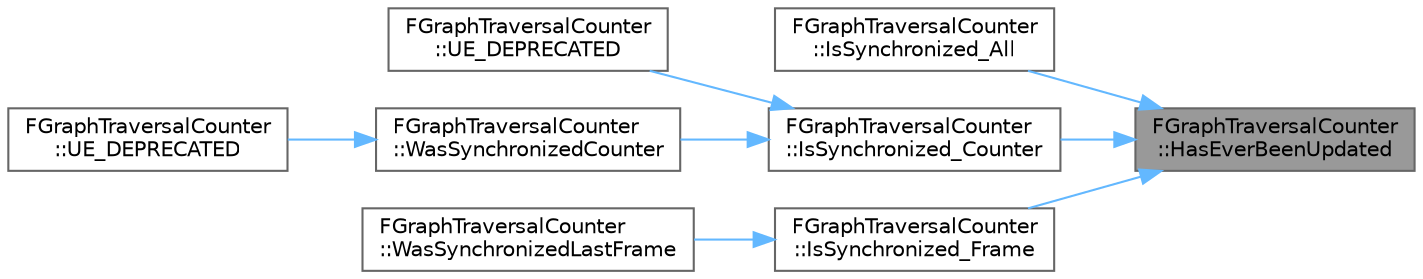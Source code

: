 digraph "FGraphTraversalCounter::HasEverBeenUpdated"
{
 // INTERACTIVE_SVG=YES
 // LATEX_PDF_SIZE
  bgcolor="transparent";
  edge [fontname=Helvetica,fontsize=10,labelfontname=Helvetica,labelfontsize=10];
  node [fontname=Helvetica,fontsize=10,shape=box,height=0.2,width=0.4];
  rankdir="RL";
  Node1 [id="Node000001",label="FGraphTraversalCounter\l::HasEverBeenUpdated",height=0.2,width=0.4,color="gray40", fillcolor="grey60", style="filled", fontcolor="black",tooltip=" "];
  Node1 -> Node2 [id="edge1_Node000001_Node000002",dir="back",color="steelblue1",style="solid",tooltip=" "];
  Node2 [id="Node000002",label="FGraphTraversalCounter\l::IsSynchronized_All",height=0.2,width=0.4,color="grey40", fillcolor="white", style="filled",URL="$d3/d00/structFGraphTraversalCounter.html#a114727662d528e83e33a8da3a347bcb8",tooltip="Check that both the internal counter and global frame are both in sync between this counter and anoth..."];
  Node1 -> Node3 [id="edge2_Node000001_Node000003",dir="back",color="steelblue1",style="solid",tooltip=" "];
  Node3 [id="Node000003",label="FGraphTraversalCounter\l::IsSynchronized_Counter",height=0.2,width=0.4,color="grey40", fillcolor="white", style="filled",URL="$d3/d00/structFGraphTraversalCounter.html#aa159fd94b71a71673aa98bf3e7159ac5",tooltip="Check whether the internal counter is synchronized between this and another counter."];
  Node3 -> Node4 [id="edge3_Node000003_Node000004",dir="back",color="steelblue1",style="solid",tooltip=" "];
  Node4 [id="Node000004",label="FGraphTraversalCounter\l::UE_DEPRECATED",height=0.2,width=0.4,color="grey40", fillcolor="white", style="filled",URL="$d3/d00/structFGraphTraversalCounter.html#a722ef3ba8e4f0e3b0dda273dedff5dc0",tooltip=" "];
  Node3 -> Node5 [id="edge4_Node000003_Node000005",dir="back",color="steelblue1",style="solid",tooltip=" "];
  Node5 [id="Node000005",label="FGraphTraversalCounter\l::WasSynchronizedCounter",height=0.2,width=0.4,color="grey40", fillcolor="white", style="filled",URL="$d3/d00/structFGraphTraversalCounter.html#a26c5248acf1874d8ce6fd0fc67edde0d",tooltip="Check if this counter is either synchronized with another or is one update behind."];
  Node5 -> Node6 [id="edge5_Node000005_Node000006",dir="back",color="steelblue1",style="solid",tooltip=" "];
  Node6 [id="Node000006",label="FGraphTraversalCounter\l::UE_DEPRECATED",height=0.2,width=0.4,color="grey40", fillcolor="white", style="filled",URL="$d3/d00/structFGraphTraversalCounter.html#a19268ccbbae18e1ef9ad3e573331c714",tooltip=" "];
  Node1 -> Node7 [id="edge6_Node000001_Node000007",dir="back",color="steelblue1",style="solid",tooltip=" "];
  Node7 [id="Node000007",label="FGraphTraversalCounter\l::IsSynchronized_Frame",height=0.2,width=0.4,color="grey40", fillcolor="white", style="filled",URL="$d3/d00/structFGraphTraversalCounter.html#a0dd670de15de5a4f663686d5e48d8e78",tooltip="Check whether this counter and another were synchronized on the same global frame."];
  Node7 -> Node8 [id="edge7_Node000007_Node000008",dir="back",color="steelblue1",style="solid",tooltip=" "];
  Node8 [id="Node000008",label="FGraphTraversalCounter\l::WasSynchronizedLastFrame",height=0.2,width=0.4,color="grey40", fillcolor="white", style="filled",URL="$d3/d00/structFGraphTraversalCounter.html#a9611ea085b18f4cc9513cffe84952bda",tooltip="Check whether this counter and another were either synchronized this global frame or were synced one ..."];
}
